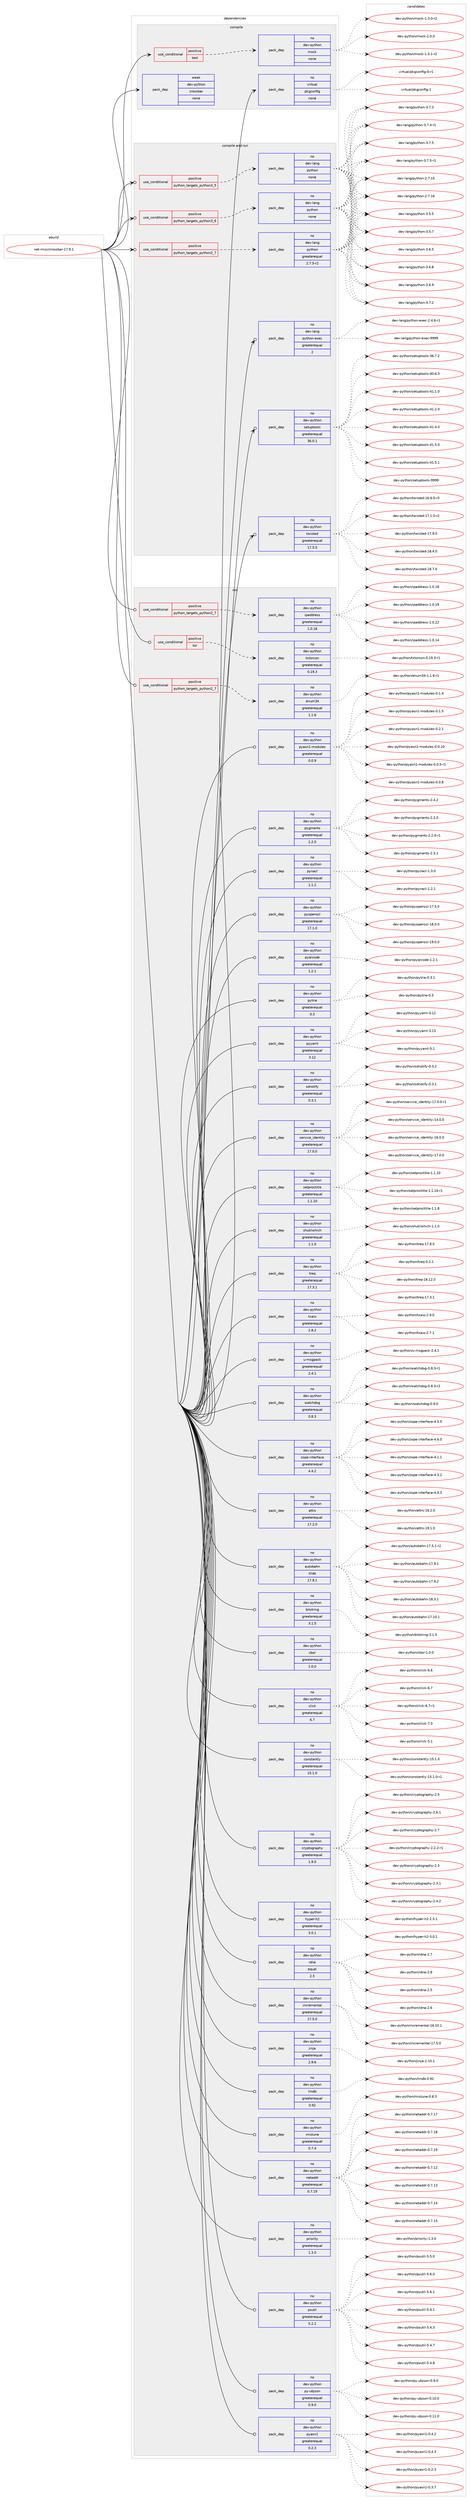 digraph prolog {

# *************
# Graph options
# *************

newrank=true;
concentrate=true;
compound=true;
graph [rankdir=LR,fontname=Helvetica,fontsize=10,ranksep=1.5];#, ranksep=2.5, nodesep=0.2];
edge  [arrowhead=vee];
node  [fontname=Helvetica,fontsize=10];

# **********
# The ebuild
# **********

subgraph cluster_leftcol {
color=gray;
rank=same;
label=<<i>ebuild</i>>;
id [label="net-misc/crossbar-17.9.1", color=red, width=4, href="../net-misc/crossbar-17.9.1.svg"];
}

# ****************
# The dependencies
# ****************

subgraph cluster_midcol {
color=gray;
label=<<i>dependencies</i>>;
subgraph cluster_compile {
fillcolor="#eeeeee";
style=filled;
label=<<i>compile</i>>;
subgraph cond202898 {
dependency832125 [label=<<TABLE BORDER="0" CELLBORDER="1" CELLSPACING="0" CELLPADDING="4"><TR><TD ROWSPAN="3" CELLPADDING="10">use_conditional</TD></TR><TR><TD>positive</TD></TR><TR><TD>test</TD></TR></TABLE>>, shape=none, color=red];
subgraph pack614621 {
dependency832126 [label=<<TABLE BORDER="0" CELLBORDER="1" CELLSPACING="0" CELLPADDING="4" WIDTH="220"><TR><TD ROWSPAN="6" CELLPADDING="30">pack_dep</TD></TR><TR><TD WIDTH="110">no</TD></TR><TR><TD>dev-python</TD></TR><TR><TD>mock</TD></TR><TR><TD>none</TD></TR><TR><TD></TD></TR></TABLE>>, shape=none, color=blue];
}
dependency832125:e -> dependency832126:w [weight=20,style="dashed",arrowhead="vee"];
}
id:e -> dependency832125:w [weight=20,style="solid",arrowhead="vee"];
subgraph pack614622 {
dependency832127 [label=<<TABLE BORDER="0" CELLBORDER="1" CELLSPACING="0" CELLPADDING="4" WIDTH="220"><TR><TD ROWSPAN="6" CELLPADDING="30">pack_dep</TD></TR><TR><TD WIDTH="110">no</TD></TR><TR><TD>virtual</TD></TR><TR><TD>pkgconfig</TD></TR><TR><TD>none</TD></TR><TR><TD></TD></TR></TABLE>>, shape=none, color=blue];
}
id:e -> dependency832127:w [weight=20,style="solid",arrowhead="vee"];
subgraph pack614623 {
dependency832128 [label=<<TABLE BORDER="0" CELLBORDER="1" CELLSPACING="0" CELLPADDING="4" WIDTH="220"><TR><TD ROWSPAN="6" CELLPADDING="30">pack_dep</TD></TR><TR><TD WIDTH="110">weak</TD></TR><TR><TD>dev-python</TD></TR><TR><TD>crossbar</TD></TR><TR><TD>none</TD></TR><TR><TD></TD></TR></TABLE>>, shape=none, color=blue];
}
id:e -> dependency832128:w [weight=20,style="solid",arrowhead="vee"];
}
subgraph cluster_compileandrun {
fillcolor="#eeeeee";
style=filled;
label=<<i>compile and run</i>>;
subgraph cond202899 {
dependency832129 [label=<<TABLE BORDER="0" CELLBORDER="1" CELLSPACING="0" CELLPADDING="4"><TR><TD ROWSPAN="3" CELLPADDING="10">use_conditional</TD></TR><TR><TD>positive</TD></TR><TR><TD>python_targets_python2_7</TD></TR></TABLE>>, shape=none, color=red];
subgraph pack614624 {
dependency832130 [label=<<TABLE BORDER="0" CELLBORDER="1" CELLSPACING="0" CELLPADDING="4" WIDTH="220"><TR><TD ROWSPAN="6" CELLPADDING="30">pack_dep</TD></TR><TR><TD WIDTH="110">no</TD></TR><TR><TD>dev-lang</TD></TR><TR><TD>python</TD></TR><TR><TD>greaterequal</TD></TR><TR><TD>2.7.5-r2</TD></TR></TABLE>>, shape=none, color=blue];
}
dependency832129:e -> dependency832130:w [weight=20,style="dashed",arrowhead="vee"];
}
id:e -> dependency832129:w [weight=20,style="solid",arrowhead="odotvee"];
subgraph cond202900 {
dependency832131 [label=<<TABLE BORDER="0" CELLBORDER="1" CELLSPACING="0" CELLPADDING="4"><TR><TD ROWSPAN="3" CELLPADDING="10">use_conditional</TD></TR><TR><TD>positive</TD></TR><TR><TD>python_targets_python3_5</TD></TR></TABLE>>, shape=none, color=red];
subgraph pack614625 {
dependency832132 [label=<<TABLE BORDER="0" CELLBORDER="1" CELLSPACING="0" CELLPADDING="4" WIDTH="220"><TR><TD ROWSPAN="6" CELLPADDING="30">pack_dep</TD></TR><TR><TD WIDTH="110">no</TD></TR><TR><TD>dev-lang</TD></TR><TR><TD>python</TD></TR><TR><TD>none</TD></TR><TR><TD></TD></TR></TABLE>>, shape=none, color=blue];
}
dependency832131:e -> dependency832132:w [weight=20,style="dashed",arrowhead="vee"];
}
id:e -> dependency832131:w [weight=20,style="solid",arrowhead="odotvee"];
subgraph cond202901 {
dependency832133 [label=<<TABLE BORDER="0" CELLBORDER="1" CELLSPACING="0" CELLPADDING="4"><TR><TD ROWSPAN="3" CELLPADDING="10">use_conditional</TD></TR><TR><TD>positive</TD></TR><TR><TD>python_targets_python3_6</TD></TR></TABLE>>, shape=none, color=red];
subgraph pack614626 {
dependency832134 [label=<<TABLE BORDER="0" CELLBORDER="1" CELLSPACING="0" CELLPADDING="4" WIDTH="220"><TR><TD ROWSPAN="6" CELLPADDING="30">pack_dep</TD></TR><TR><TD WIDTH="110">no</TD></TR><TR><TD>dev-lang</TD></TR><TR><TD>python</TD></TR><TR><TD>none</TD></TR><TR><TD></TD></TR></TABLE>>, shape=none, color=blue];
}
dependency832133:e -> dependency832134:w [weight=20,style="dashed",arrowhead="vee"];
}
id:e -> dependency832133:w [weight=20,style="solid",arrowhead="odotvee"];
subgraph pack614627 {
dependency832135 [label=<<TABLE BORDER="0" CELLBORDER="1" CELLSPACING="0" CELLPADDING="4" WIDTH="220"><TR><TD ROWSPAN="6" CELLPADDING="30">pack_dep</TD></TR><TR><TD WIDTH="110">no</TD></TR><TR><TD>dev-lang</TD></TR><TR><TD>python-exec</TD></TR><TR><TD>greaterequal</TD></TR><TR><TD>2</TD></TR></TABLE>>, shape=none, color=blue];
}
id:e -> dependency832135:w [weight=20,style="solid",arrowhead="odotvee"];
subgraph pack614628 {
dependency832136 [label=<<TABLE BORDER="0" CELLBORDER="1" CELLSPACING="0" CELLPADDING="4" WIDTH="220"><TR><TD ROWSPAN="6" CELLPADDING="30">pack_dep</TD></TR><TR><TD WIDTH="110">no</TD></TR><TR><TD>dev-python</TD></TR><TR><TD>setuptools</TD></TR><TR><TD>greaterequal</TD></TR><TR><TD>36.0.1</TD></TR></TABLE>>, shape=none, color=blue];
}
id:e -> dependency832136:w [weight=20,style="solid",arrowhead="odotvee"];
subgraph pack614629 {
dependency832137 [label=<<TABLE BORDER="0" CELLBORDER="1" CELLSPACING="0" CELLPADDING="4" WIDTH="220"><TR><TD ROWSPAN="6" CELLPADDING="30">pack_dep</TD></TR><TR><TD WIDTH="110">no</TD></TR><TR><TD>dev-python</TD></TR><TR><TD>twisted</TD></TR><TR><TD>greaterequal</TD></TR><TR><TD>17.5.0</TD></TR></TABLE>>, shape=none, color=blue];
}
id:e -> dependency832137:w [weight=20,style="solid",arrowhead="odotvee"];
}
subgraph cluster_run {
fillcolor="#eeeeee";
style=filled;
label=<<i>run</i>>;
subgraph cond202902 {
dependency832138 [label=<<TABLE BORDER="0" CELLBORDER="1" CELLSPACING="0" CELLPADDING="4"><TR><TD ROWSPAN="3" CELLPADDING="10">use_conditional</TD></TR><TR><TD>positive</TD></TR><TR><TD>python_targets_python2_7</TD></TR></TABLE>>, shape=none, color=red];
subgraph pack614630 {
dependency832139 [label=<<TABLE BORDER="0" CELLBORDER="1" CELLSPACING="0" CELLPADDING="4" WIDTH="220"><TR><TD ROWSPAN="6" CELLPADDING="30">pack_dep</TD></TR><TR><TD WIDTH="110">no</TD></TR><TR><TD>dev-python</TD></TR><TR><TD>enum34</TD></TR><TR><TD>greaterequal</TD></TR><TR><TD>1.1.6</TD></TR></TABLE>>, shape=none, color=blue];
}
dependency832138:e -> dependency832139:w [weight=20,style="dashed",arrowhead="vee"];
}
id:e -> dependency832138:w [weight=20,style="solid",arrowhead="odot"];
subgraph cond202903 {
dependency832140 [label=<<TABLE BORDER="0" CELLBORDER="1" CELLSPACING="0" CELLPADDING="4"><TR><TD ROWSPAN="3" CELLPADDING="10">use_conditional</TD></TR><TR><TD>positive</TD></TR><TR><TD>python_targets_python2_7</TD></TR></TABLE>>, shape=none, color=red];
subgraph pack614631 {
dependency832141 [label=<<TABLE BORDER="0" CELLBORDER="1" CELLSPACING="0" CELLPADDING="4" WIDTH="220"><TR><TD ROWSPAN="6" CELLPADDING="30">pack_dep</TD></TR><TR><TD WIDTH="110">no</TD></TR><TR><TD>dev-python</TD></TR><TR><TD>ipaddress</TD></TR><TR><TD>greaterequal</TD></TR><TR><TD>1.0.18</TD></TR></TABLE>>, shape=none, color=blue];
}
dependency832140:e -> dependency832141:w [weight=20,style="dashed",arrowhead="vee"];
}
id:e -> dependency832140:w [weight=20,style="solid",arrowhead="odot"];
subgraph cond202904 {
dependency832142 [label=<<TABLE BORDER="0" CELLBORDER="1" CELLSPACING="0" CELLPADDING="4"><TR><TD ROWSPAN="3" CELLPADDING="10">use_conditional</TD></TR><TR><TD>positive</TD></TR><TR><TD>tor</TD></TR></TABLE>>, shape=none, color=red];
subgraph pack614632 {
dependency832143 [label=<<TABLE BORDER="0" CELLBORDER="1" CELLSPACING="0" CELLPADDING="4" WIDTH="220"><TR><TD ROWSPAN="6" CELLPADDING="30">pack_dep</TD></TR><TR><TD WIDTH="110">no</TD></TR><TR><TD>dev-python</TD></TR><TR><TD>txtorcon</TD></TR><TR><TD>greaterequal</TD></TR><TR><TD>0.19.3</TD></TR></TABLE>>, shape=none, color=blue];
}
dependency832142:e -> dependency832143:w [weight=20,style="dashed",arrowhead="vee"];
}
id:e -> dependency832142:w [weight=20,style="solid",arrowhead="odot"];
subgraph pack614633 {
dependency832144 [label=<<TABLE BORDER="0" CELLBORDER="1" CELLSPACING="0" CELLPADDING="4" WIDTH="220"><TR><TD ROWSPAN="6" CELLPADDING="30">pack_dep</TD></TR><TR><TD WIDTH="110">no</TD></TR><TR><TD>dev-python</TD></TR><TR><TD>attrs</TD></TR><TR><TD>greaterequal</TD></TR><TR><TD>17.2.0</TD></TR></TABLE>>, shape=none, color=blue];
}
id:e -> dependency832144:w [weight=20,style="solid",arrowhead="odot"];
subgraph pack614634 {
dependency832145 [label=<<TABLE BORDER="0" CELLBORDER="1" CELLSPACING="0" CELLPADDING="4" WIDTH="220"><TR><TD ROWSPAN="6" CELLPADDING="30">pack_dep</TD></TR><TR><TD WIDTH="110">no</TD></TR><TR><TD>dev-python</TD></TR><TR><TD>autobahn</TD></TR><TR><TD>tilde</TD></TR><TR><TD>17.9.1</TD></TR></TABLE>>, shape=none, color=blue];
}
id:e -> dependency832145:w [weight=20,style="solid",arrowhead="odot"];
subgraph pack614635 {
dependency832146 [label=<<TABLE BORDER="0" CELLBORDER="1" CELLSPACING="0" CELLPADDING="4" WIDTH="220"><TR><TD ROWSPAN="6" CELLPADDING="30">pack_dep</TD></TR><TR><TD WIDTH="110">no</TD></TR><TR><TD>dev-python</TD></TR><TR><TD>bitstring</TD></TR><TR><TD>greaterequal</TD></TR><TR><TD>3.1.5</TD></TR></TABLE>>, shape=none, color=blue];
}
id:e -> dependency832146:w [weight=20,style="solid",arrowhead="odot"];
subgraph pack614636 {
dependency832147 [label=<<TABLE BORDER="0" CELLBORDER="1" CELLSPACING="0" CELLPADDING="4" WIDTH="220"><TR><TD ROWSPAN="6" CELLPADDING="30">pack_dep</TD></TR><TR><TD WIDTH="110">no</TD></TR><TR><TD>dev-python</TD></TR><TR><TD>cbor</TD></TR><TR><TD>greaterequal</TD></TR><TR><TD>1.0.0</TD></TR></TABLE>>, shape=none, color=blue];
}
id:e -> dependency832147:w [weight=20,style="solid",arrowhead="odot"];
subgraph pack614637 {
dependency832148 [label=<<TABLE BORDER="0" CELLBORDER="1" CELLSPACING="0" CELLPADDING="4" WIDTH="220"><TR><TD ROWSPAN="6" CELLPADDING="30">pack_dep</TD></TR><TR><TD WIDTH="110">no</TD></TR><TR><TD>dev-python</TD></TR><TR><TD>click</TD></TR><TR><TD>greaterequal</TD></TR><TR><TD>6.7</TD></TR></TABLE>>, shape=none, color=blue];
}
id:e -> dependency832148:w [weight=20,style="solid",arrowhead="odot"];
subgraph pack614638 {
dependency832149 [label=<<TABLE BORDER="0" CELLBORDER="1" CELLSPACING="0" CELLPADDING="4" WIDTH="220"><TR><TD ROWSPAN="6" CELLPADDING="30">pack_dep</TD></TR><TR><TD WIDTH="110">no</TD></TR><TR><TD>dev-python</TD></TR><TR><TD>constantly</TD></TR><TR><TD>greaterequal</TD></TR><TR><TD>15.1.0</TD></TR></TABLE>>, shape=none, color=blue];
}
id:e -> dependency832149:w [weight=20,style="solid",arrowhead="odot"];
subgraph pack614639 {
dependency832150 [label=<<TABLE BORDER="0" CELLBORDER="1" CELLSPACING="0" CELLPADDING="4" WIDTH="220"><TR><TD ROWSPAN="6" CELLPADDING="30">pack_dep</TD></TR><TR><TD WIDTH="110">no</TD></TR><TR><TD>dev-python</TD></TR><TR><TD>cryptography</TD></TR><TR><TD>greaterequal</TD></TR><TR><TD>1.9.0</TD></TR></TABLE>>, shape=none, color=blue];
}
id:e -> dependency832150:w [weight=20,style="solid",arrowhead="odot"];
subgraph pack614640 {
dependency832151 [label=<<TABLE BORDER="0" CELLBORDER="1" CELLSPACING="0" CELLPADDING="4" WIDTH="220"><TR><TD ROWSPAN="6" CELLPADDING="30">pack_dep</TD></TR><TR><TD WIDTH="110">no</TD></TR><TR><TD>dev-python</TD></TR><TR><TD>hyper-h2</TD></TR><TR><TD>greaterequal</TD></TR><TR><TD>3.0.1</TD></TR></TABLE>>, shape=none, color=blue];
}
id:e -> dependency832151:w [weight=20,style="solid",arrowhead="odot"];
subgraph pack614641 {
dependency832152 [label=<<TABLE BORDER="0" CELLBORDER="1" CELLSPACING="0" CELLPADDING="4" WIDTH="220"><TR><TD ROWSPAN="6" CELLPADDING="30">pack_dep</TD></TR><TR><TD WIDTH="110">no</TD></TR><TR><TD>dev-python</TD></TR><TR><TD>idna</TD></TR><TR><TD>equal</TD></TR><TR><TD>2.5</TD></TR></TABLE>>, shape=none, color=blue];
}
id:e -> dependency832152:w [weight=20,style="solid",arrowhead="odot"];
subgraph pack614642 {
dependency832153 [label=<<TABLE BORDER="0" CELLBORDER="1" CELLSPACING="0" CELLPADDING="4" WIDTH="220"><TR><TD ROWSPAN="6" CELLPADDING="30">pack_dep</TD></TR><TR><TD WIDTH="110">no</TD></TR><TR><TD>dev-python</TD></TR><TR><TD>incremental</TD></TR><TR><TD>greaterequal</TD></TR><TR><TD>17.5.0</TD></TR></TABLE>>, shape=none, color=blue];
}
id:e -> dependency832153:w [weight=20,style="solid",arrowhead="odot"];
subgraph pack614643 {
dependency832154 [label=<<TABLE BORDER="0" CELLBORDER="1" CELLSPACING="0" CELLPADDING="4" WIDTH="220"><TR><TD ROWSPAN="6" CELLPADDING="30">pack_dep</TD></TR><TR><TD WIDTH="110">no</TD></TR><TR><TD>dev-python</TD></TR><TR><TD>jinja</TD></TR><TR><TD>greaterequal</TD></TR><TR><TD>2.9.6</TD></TR></TABLE>>, shape=none, color=blue];
}
id:e -> dependency832154:w [weight=20,style="solid",arrowhead="odot"];
subgraph pack614644 {
dependency832155 [label=<<TABLE BORDER="0" CELLBORDER="1" CELLSPACING="0" CELLPADDING="4" WIDTH="220"><TR><TD ROWSPAN="6" CELLPADDING="30">pack_dep</TD></TR><TR><TD WIDTH="110">no</TD></TR><TR><TD>dev-python</TD></TR><TR><TD>lmdb</TD></TR><TR><TD>greaterequal</TD></TR><TR><TD>0.92</TD></TR></TABLE>>, shape=none, color=blue];
}
id:e -> dependency832155:w [weight=20,style="solid",arrowhead="odot"];
subgraph pack614645 {
dependency832156 [label=<<TABLE BORDER="0" CELLBORDER="1" CELLSPACING="0" CELLPADDING="4" WIDTH="220"><TR><TD ROWSPAN="6" CELLPADDING="30">pack_dep</TD></TR><TR><TD WIDTH="110">no</TD></TR><TR><TD>dev-python</TD></TR><TR><TD>mistune</TD></TR><TR><TD>greaterequal</TD></TR><TR><TD>0.7.4</TD></TR></TABLE>>, shape=none, color=blue];
}
id:e -> dependency832156:w [weight=20,style="solid",arrowhead="odot"];
subgraph pack614646 {
dependency832157 [label=<<TABLE BORDER="0" CELLBORDER="1" CELLSPACING="0" CELLPADDING="4" WIDTH="220"><TR><TD ROWSPAN="6" CELLPADDING="30">pack_dep</TD></TR><TR><TD WIDTH="110">no</TD></TR><TR><TD>dev-python</TD></TR><TR><TD>netaddr</TD></TR><TR><TD>greaterequal</TD></TR><TR><TD>0.7.19</TD></TR></TABLE>>, shape=none, color=blue];
}
id:e -> dependency832157:w [weight=20,style="solid",arrowhead="odot"];
subgraph pack614647 {
dependency832158 [label=<<TABLE BORDER="0" CELLBORDER="1" CELLSPACING="0" CELLPADDING="4" WIDTH="220"><TR><TD ROWSPAN="6" CELLPADDING="30">pack_dep</TD></TR><TR><TD WIDTH="110">no</TD></TR><TR><TD>dev-python</TD></TR><TR><TD>priority</TD></TR><TR><TD>greaterequal</TD></TR><TR><TD>1.3.0</TD></TR></TABLE>>, shape=none, color=blue];
}
id:e -> dependency832158:w [weight=20,style="solid",arrowhead="odot"];
subgraph pack614648 {
dependency832159 [label=<<TABLE BORDER="0" CELLBORDER="1" CELLSPACING="0" CELLPADDING="4" WIDTH="220"><TR><TD ROWSPAN="6" CELLPADDING="30">pack_dep</TD></TR><TR><TD WIDTH="110">no</TD></TR><TR><TD>dev-python</TD></TR><TR><TD>psutil</TD></TR><TR><TD>greaterequal</TD></TR><TR><TD>5.2.2</TD></TR></TABLE>>, shape=none, color=blue];
}
id:e -> dependency832159:w [weight=20,style="solid",arrowhead="odot"];
subgraph pack614649 {
dependency832160 [label=<<TABLE BORDER="0" CELLBORDER="1" CELLSPACING="0" CELLPADDING="4" WIDTH="220"><TR><TD ROWSPAN="6" CELLPADDING="30">pack_dep</TD></TR><TR><TD WIDTH="110">no</TD></TR><TR><TD>dev-python</TD></TR><TR><TD>py-ubjson</TD></TR><TR><TD>greaterequal</TD></TR><TR><TD>0.9.0</TD></TR></TABLE>>, shape=none, color=blue];
}
id:e -> dependency832160:w [weight=20,style="solid",arrowhead="odot"];
subgraph pack614650 {
dependency832161 [label=<<TABLE BORDER="0" CELLBORDER="1" CELLSPACING="0" CELLPADDING="4" WIDTH="220"><TR><TD ROWSPAN="6" CELLPADDING="30">pack_dep</TD></TR><TR><TD WIDTH="110">no</TD></TR><TR><TD>dev-python</TD></TR><TR><TD>pyasn1</TD></TR><TR><TD>greaterequal</TD></TR><TR><TD>0.2.3</TD></TR></TABLE>>, shape=none, color=blue];
}
id:e -> dependency832161:w [weight=20,style="solid",arrowhead="odot"];
subgraph pack614651 {
dependency832162 [label=<<TABLE BORDER="0" CELLBORDER="1" CELLSPACING="0" CELLPADDING="4" WIDTH="220"><TR><TD ROWSPAN="6" CELLPADDING="30">pack_dep</TD></TR><TR><TD WIDTH="110">no</TD></TR><TR><TD>dev-python</TD></TR><TR><TD>pyasn1-modules</TD></TR><TR><TD>greaterequal</TD></TR><TR><TD>0.0.9</TD></TR></TABLE>>, shape=none, color=blue];
}
id:e -> dependency832162:w [weight=20,style="solid",arrowhead="odot"];
subgraph pack614652 {
dependency832163 [label=<<TABLE BORDER="0" CELLBORDER="1" CELLSPACING="0" CELLPADDING="4" WIDTH="220"><TR><TD ROWSPAN="6" CELLPADDING="30">pack_dep</TD></TR><TR><TD WIDTH="110">no</TD></TR><TR><TD>dev-python</TD></TR><TR><TD>pygments</TD></TR><TR><TD>greaterequal</TD></TR><TR><TD>2.2.0</TD></TR></TABLE>>, shape=none, color=blue];
}
id:e -> dependency832163:w [weight=20,style="solid",arrowhead="odot"];
subgraph pack614653 {
dependency832164 [label=<<TABLE BORDER="0" CELLBORDER="1" CELLSPACING="0" CELLPADDING="4" WIDTH="220"><TR><TD ROWSPAN="6" CELLPADDING="30">pack_dep</TD></TR><TR><TD WIDTH="110">no</TD></TR><TR><TD>dev-python</TD></TR><TR><TD>pynacl</TD></TR><TR><TD>greaterequal</TD></TR><TR><TD>1.1.2</TD></TR></TABLE>>, shape=none, color=blue];
}
id:e -> dependency832164:w [weight=20,style="solid",arrowhead="odot"];
subgraph pack614654 {
dependency832165 [label=<<TABLE BORDER="0" CELLBORDER="1" CELLSPACING="0" CELLPADDING="4" WIDTH="220"><TR><TD ROWSPAN="6" CELLPADDING="30">pack_dep</TD></TR><TR><TD WIDTH="110">no</TD></TR><TR><TD>dev-python</TD></TR><TR><TD>pyopenssl</TD></TR><TR><TD>greaterequal</TD></TR><TR><TD>17.1.0</TD></TR></TABLE>>, shape=none, color=blue];
}
id:e -> dependency832165:w [weight=20,style="solid",arrowhead="odot"];
subgraph pack614655 {
dependency832166 [label=<<TABLE BORDER="0" CELLBORDER="1" CELLSPACING="0" CELLPADDING="4" WIDTH="220"><TR><TD ROWSPAN="6" CELLPADDING="30">pack_dep</TD></TR><TR><TD WIDTH="110">no</TD></TR><TR><TD>dev-python</TD></TR><TR><TD>pyqrcode</TD></TR><TR><TD>greaterequal</TD></TR><TR><TD>1.2.1</TD></TR></TABLE>>, shape=none, color=blue];
}
id:e -> dependency832166:w [weight=20,style="solid",arrowhead="odot"];
subgraph pack614656 {
dependency832167 [label=<<TABLE BORDER="0" CELLBORDER="1" CELLSPACING="0" CELLPADDING="4" WIDTH="220"><TR><TD ROWSPAN="6" CELLPADDING="30">pack_dep</TD></TR><TR><TD WIDTH="110">no</TD></TR><TR><TD>dev-python</TD></TR><TR><TD>pytrie</TD></TR><TR><TD>greaterequal</TD></TR><TR><TD>0.3</TD></TR></TABLE>>, shape=none, color=blue];
}
id:e -> dependency832167:w [weight=20,style="solid",arrowhead="odot"];
subgraph pack614657 {
dependency832168 [label=<<TABLE BORDER="0" CELLBORDER="1" CELLSPACING="0" CELLPADDING="4" WIDTH="220"><TR><TD ROWSPAN="6" CELLPADDING="30">pack_dep</TD></TR><TR><TD WIDTH="110">no</TD></TR><TR><TD>dev-python</TD></TR><TR><TD>pyyaml</TD></TR><TR><TD>greaterequal</TD></TR><TR><TD>3.12</TD></TR></TABLE>>, shape=none, color=blue];
}
id:e -> dependency832168:w [weight=20,style="solid",arrowhead="odot"];
subgraph pack614658 {
dependency832169 [label=<<TABLE BORDER="0" CELLBORDER="1" CELLSPACING="0" CELLPADDING="4" WIDTH="220"><TR><TD ROWSPAN="6" CELLPADDING="30">pack_dep</TD></TR><TR><TD WIDTH="110">no</TD></TR><TR><TD>dev-python</TD></TR><TR><TD>sdnotify</TD></TR><TR><TD>greaterequal</TD></TR><TR><TD>0.3.1</TD></TR></TABLE>>, shape=none, color=blue];
}
id:e -> dependency832169:w [weight=20,style="solid",arrowhead="odot"];
subgraph pack614659 {
dependency832170 [label=<<TABLE BORDER="0" CELLBORDER="1" CELLSPACING="0" CELLPADDING="4" WIDTH="220"><TR><TD ROWSPAN="6" CELLPADDING="30">pack_dep</TD></TR><TR><TD WIDTH="110">no</TD></TR><TR><TD>dev-python</TD></TR><TR><TD>service_identity</TD></TR><TR><TD>greaterequal</TD></TR><TR><TD>17.0.0</TD></TR></TABLE>>, shape=none, color=blue];
}
id:e -> dependency832170:w [weight=20,style="solid",arrowhead="odot"];
subgraph pack614660 {
dependency832171 [label=<<TABLE BORDER="0" CELLBORDER="1" CELLSPACING="0" CELLPADDING="4" WIDTH="220"><TR><TD ROWSPAN="6" CELLPADDING="30">pack_dep</TD></TR><TR><TD WIDTH="110">no</TD></TR><TR><TD>dev-python</TD></TR><TR><TD>setproctitle</TD></TR><TR><TD>greaterequal</TD></TR><TR><TD>1.1.10</TD></TR></TABLE>>, shape=none, color=blue];
}
id:e -> dependency832171:w [weight=20,style="solid",arrowhead="odot"];
subgraph pack614661 {
dependency832172 [label=<<TABLE BORDER="0" CELLBORDER="1" CELLSPACING="0" CELLPADDING="4" WIDTH="220"><TR><TD ROWSPAN="6" CELLPADDING="30">pack_dep</TD></TR><TR><TD WIDTH="110">no</TD></TR><TR><TD>dev-python</TD></TR><TR><TD>shutilwhich</TD></TR><TR><TD>greaterequal</TD></TR><TR><TD>1.1.0</TD></TR></TABLE>>, shape=none, color=blue];
}
id:e -> dependency832172:w [weight=20,style="solid",arrowhead="odot"];
subgraph pack614662 {
dependency832173 [label=<<TABLE BORDER="0" CELLBORDER="1" CELLSPACING="0" CELLPADDING="4" WIDTH="220"><TR><TD ROWSPAN="6" CELLPADDING="30">pack_dep</TD></TR><TR><TD WIDTH="110">no</TD></TR><TR><TD>dev-python</TD></TR><TR><TD>treq</TD></TR><TR><TD>greaterequal</TD></TR><TR><TD>17.3.1</TD></TR></TABLE>>, shape=none, color=blue];
}
id:e -> dependency832173:w [weight=20,style="solid",arrowhead="odot"];
subgraph pack614663 {
dependency832174 [label=<<TABLE BORDER="0" CELLBORDER="1" CELLSPACING="0" CELLPADDING="4" WIDTH="220"><TR><TD ROWSPAN="6" CELLPADDING="30">pack_dep</TD></TR><TR><TD WIDTH="110">no</TD></TR><TR><TD>dev-python</TD></TR><TR><TD>txaio</TD></TR><TR><TD>greaterequal</TD></TR><TR><TD>2.8.2</TD></TR></TABLE>>, shape=none, color=blue];
}
id:e -> dependency832174:w [weight=20,style="solid",arrowhead="odot"];
subgraph pack614664 {
dependency832175 [label=<<TABLE BORDER="0" CELLBORDER="1" CELLSPACING="0" CELLPADDING="4" WIDTH="220"><TR><TD ROWSPAN="6" CELLPADDING="30">pack_dep</TD></TR><TR><TD WIDTH="110">no</TD></TR><TR><TD>dev-python</TD></TR><TR><TD>u-msgpack</TD></TR><TR><TD>greaterequal</TD></TR><TR><TD>2.4.1</TD></TR></TABLE>>, shape=none, color=blue];
}
id:e -> dependency832175:w [weight=20,style="solid",arrowhead="odot"];
subgraph pack614665 {
dependency832176 [label=<<TABLE BORDER="0" CELLBORDER="1" CELLSPACING="0" CELLPADDING="4" WIDTH="220"><TR><TD ROWSPAN="6" CELLPADDING="30">pack_dep</TD></TR><TR><TD WIDTH="110">no</TD></TR><TR><TD>dev-python</TD></TR><TR><TD>watchdog</TD></TR><TR><TD>greaterequal</TD></TR><TR><TD>0.8.3</TD></TR></TABLE>>, shape=none, color=blue];
}
id:e -> dependency832176:w [weight=20,style="solid",arrowhead="odot"];
subgraph pack614666 {
dependency832177 [label=<<TABLE BORDER="0" CELLBORDER="1" CELLSPACING="0" CELLPADDING="4" WIDTH="220"><TR><TD ROWSPAN="6" CELLPADDING="30">pack_dep</TD></TR><TR><TD WIDTH="110">no</TD></TR><TR><TD>dev-python</TD></TR><TR><TD>zope-interface</TD></TR><TR><TD>greaterequal</TD></TR><TR><TD>4.4.2</TD></TR></TABLE>>, shape=none, color=blue];
}
id:e -> dependency832177:w [weight=20,style="solid",arrowhead="odot"];
}
}

# **************
# The candidates
# **************

subgraph cluster_choices {
rank=same;
color=gray;
label=<<i>candidates</i>>;

subgraph choice614621 {
color=black;
nodesep=1;
choice1001011184511212111610411111047109111991074549464846494511450 [label="dev-python/mock-1.0.1-r2", color=red, width=4,href="../dev-python/mock-1.0.1-r2.svg"];
choice1001011184511212111610411111047109111991074549465146484511450 [label="dev-python/mock-1.3.0-r2", color=red, width=4,href="../dev-python/mock-1.3.0-r2.svg"];
choice100101118451121211161041111104710911199107455046484648 [label="dev-python/mock-2.0.0", color=red, width=4,href="../dev-python/mock-2.0.0.svg"];
dependency832126:e -> choice1001011184511212111610411111047109111991074549464846494511450:w [style=dotted,weight="100"];
dependency832126:e -> choice1001011184511212111610411111047109111991074549465146484511450:w [style=dotted,weight="100"];
dependency832126:e -> choice100101118451121211161041111104710911199107455046484648:w [style=dotted,weight="100"];
}
subgraph choice614622 {
color=black;
nodesep=1;
choice11810511411611797108471121071039911111010210510345484511449 [label="virtual/pkgconfig-0-r1", color=red, width=4,href="../virtual/pkgconfig-0-r1.svg"];
choice1181051141161179710847112107103991111101021051034549 [label="virtual/pkgconfig-1", color=red, width=4,href="../virtual/pkgconfig-1.svg"];
dependency832127:e -> choice11810511411611797108471121071039911111010210510345484511449:w [style=dotted,weight="100"];
dependency832127:e -> choice1181051141161179710847112107103991111101021051034549:w [style=dotted,weight="100"];
}
subgraph choice614623 {
color=black;
nodesep=1;
}
subgraph choice614624 {
color=black;
nodesep=1;
choice10010111845108971101034711212111610411111045504655464953 [label="dev-lang/python-2.7.15", color=red, width=4,href="../dev-lang/python-2.7.15.svg"];
choice10010111845108971101034711212111610411111045504655464954 [label="dev-lang/python-2.7.16", color=red, width=4,href="../dev-lang/python-2.7.16.svg"];
choice100101118451089711010347112121116104111110455146534653 [label="dev-lang/python-3.5.5", color=red, width=4,href="../dev-lang/python-3.5.5.svg"];
choice100101118451089711010347112121116104111110455146534655 [label="dev-lang/python-3.5.7", color=red, width=4,href="../dev-lang/python-3.5.7.svg"];
choice100101118451089711010347112121116104111110455146544653 [label="dev-lang/python-3.6.5", color=red, width=4,href="../dev-lang/python-3.6.5.svg"];
choice100101118451089711010347112121116104111110455146544656 [label="dev-lang/python-3.6.8", color=red, width=4,href="../dev-lang/python-3.6.8.svg"];
choice100101118451089711010347112121116104111110455146544657 [label="dev-lang/python-3.6.9", color=red, width=4,href="../dev-lang/python-3.6.9.svg"];
choice100101118451089711010347112121116104111110455146554650 [label="dev-lang/python-3.7.2", color=red, width=4,href="../dev-lang/python-3.7.2.svg"];
choice100101118451089711010347112121116104111110455146554651 [label="dev-lang/python-3.7.3", color=red, width=4,href="../dev-lang/python-3.7.3.svg"];
choice1001011184510897110103471121211161041111104551465546524511449 [label="dev-lang/python-3.7.4-r1", color=red, width=4,href="../dev-lang/python-3.7.4-r1.svg"];
choice100101118451089711010347112121116104111110455146554653 [label="dev-lang/python-3.7.5", color=red, width=4,href="../dev-lang/python-3.7.5.svg"];
choice1001011184510897110103471121211161041111104551465546534511449 [label="dev-lang/python-3.7.5-r1", color=red, width=4,href="../dev-lang/python-3.7.5-r1.svg"];
dependency832130:e -> choice10010111845108971101034711212111610411111045504655464953:w [style=dotted,weight="100"];
dependency832130:e -> choice10010111845108971101034711212111610411111045504655464954:w [style=dotted,weight="100"];
dependency832130:e -> choice100101118451089711010347112121116104111110455146534653:w [style=dotted,weight="100"];
dependency832130:e -> choice100101118451089711010347112121116104111110455146534655:w [style=dotted,weight="100"];
dependency832130:e -> choice100101118451089711010347112121116104111110455146544653:w [style=dotted,weight="100"];
dependency832130:e -> choice100101118451089711010347112121116104111110455146544656:w [style=dotted,weight="100"];
dependency832130:e -> choice100101118451089711010347112121116104111110455146544657:w [style=dotted,weight="100"];
dependency832130:e -> choice100101118451089711010347112121116104111110455146554650:w [style=dotted,weight="100"];
dependency832130:e -> choice100101118451089711010347112121116104111110455146554651:w [style=dotted,weight="100"];
dependency832130:e -> choice1001011184510897110103471121211161041111104551465546524511449:w [style=dotted,weight="100"];
dependency832130:e -> choice100101118451089711010347112121116104111110455146554653:w [style=dotted,weight="100"];
dependency832130:e -> choice1001011184510897110103471121211161041111104551465546534511449:w [style=dotted,weight="100"];
}
subgraph choice614625 {
color=black;
nodesep=1;
choice10010111845108971101034711212111610411111045504655464953 [label="dev-lang/python-2.7.15", color=red, width=4,href="../dev-lang/python-2.7.15.svg"];
choice10010111845108971101034711212111610411111045504655464954 [label="dev-lang/python-2.7.16", color=red, width=4,href="../dev-lang/python-2.7.16.svg"];
choice100101118451089711010347112121116104111110455146534653 [label="dev-lang/python-3.5.5", color=red, width=4,href="../dev-lang/python-3.5.5.svg"];
choice100101118451089711010347112121116104111110455146534655 [label="dev-lang/python-3.5.7", color=red, width=4,href="../dev-lang/python-3.5.7.svg"];
choice100101118451089711010347112121116104111110455146544653 [label="dev-lang/python-3.6.5", color=red, width=4,href="../dev-lang/python-3.6.5.svg"];
choice100101118451089711010347112121116104111110455146544656 [label="dev-lang/python-3.6.8", color=red, width=4,href="../dev-lang/python-3.6.8.svg"];
choice100101118451089711010347112121116104111110455146544657 [label="dev-lang/python-3.6.9", color=red, width=4,href="../dev-lang/python-3.6.9.svg"];
choice100101118451089711010347112121116104111110455146554650 [label="dev-lang/python-3.7.2", color=red, width=4,href="../dev-lang/python-3.7.2.svg"];
choice100101118451089711010347112121116104111110455146554651 [label="dev-lang/python-3.7.3", color=red, width=4,href="../dev-lang/python-3.7.3.svg"];
choice1001011184510897110103471121211161041111104551465546524511449 [label="dev-lang/python-3.7.4-r1", color=red, width=4,href="../dev-lang/python-3.7.4-r1.svg"];
choice100101118451089711010347112121116104111110455146554653 [label="dev-lang/python-3.7.5", color=red, width=4,href="../dev-lang/python-3.7.5.svg"];
choice1001011184510897110103471121211161041111104551465546534511449 [label="dev-lang/python-3.7.5-r1", color=red, width=4,href="../dev-lang/python-3.7.5-r1.svg"];
dependency832132:e -> choice10010111845108971101034711212111610411111045504655464953:w [style=dotted,weight="100"];
dependency832132:e -> choice10010111845108971101034711212111610411111045504655464954:w [style=dotted,weight="100"];
dependency832132:e -> choice100101118451089711010347112121116104111110455146534653:w [style=dotted,weight="100"];
dependency832132:e -> choice100101118451089711010347112121116104111110455146534655:w [style=dotted,weight="100"];
dependency832132:e -> choice100101118451089711010347112121116104111110455146544653:w [style=dotted,weight="100"];
dependency832132:e -> choice100101118451089711010347112121116104111110455146544656:w [style=dotted,weight="100"];
dependency832132:e -> choice100101118451089711010347112121116104111110455146544657:w [style=dotted,weight="100"];
dependency832132:e -> choice100101118451089711010347112121116104111110455146554650:w [style=dotted,weight="100"];
dependency832132:e -> choice100101118451089711010347112121116104111110455146554651:w [style=dotted,weight="100"];
dependency832132:e -> choice1001011184510897110103471121211161041111104551465546524511449:w [style=dotted,weight="100"];
dependency832132:e -> choice100101118451089711010347112121116104111110455146554653:w [style=dotted,weight="100"];
dependency832132:e -> choice1001011184510897110103471121211161041111104551465546534511449:w [style=dotted,weight="100"];
}
subgraph choice614626 {
color=black;
nodesep=1;
choice10010111845108971101034711212111610411111045504655464953 [label="dev-lang/python-2.7.15", color=red, width=4,href="../dev-lang/python-2.7.15.svg"];
choice10010111845108971101034711212111610411111045504655464954 [label="dev-lang/python-2.7.16", color=red, width=4,href="../dev-lang/python-2.7.16.svg"];
choice100101118451089711010347112121116104111110455146534653 [label="dev-lang/python-3.5.5", color=red, width=4,href="../dev-lang/python-3.5.5.svg"];
choice100101118451089711010347112121116104111110455146534655 [label="dev-lang/python-3.5.7", color=red, width=4,href="../dev-lang/python-3.5.7.svg"];
choice100101118451089711010347112121116104111110455146544653 [label="dev-lang/python-3.6.5", color=red, width=4,href="../dev-lang/python-3.6.5.svg"];
choice100101118451089711010347112121116104111110455146544656 [label="dev-lang/python-3.6.8", color=red, width=4,href="../dev-lang/python-3.6.8.svg"];
choice100101118451089711010347112121116104111110455146544657 [label="dev-lang/python-3.6.9", color=red, width=4,href="../dev-lang/python-3.6.9.svg"];
choice100101118451089711010347112121116104111110455146554650 [label="dev-lang/python-3.7.2", color=red, width=4,href="../dev-lang/python-3.7.2.svg"];
choice100101118451089711010347112121116104111110455146554651 [label="dev-lang/python-3.7.3", color=red, width=4,href="../dev-lang/python-3.7.3.svg"];
choice1001011184510897110103471121211161041111104551465546524511449 [label="dev-lang/python-3.7.4-r1", color=red, width=4,href="../dev-lang/python-3.7.4-r1.svg"];
choice100101118451089711010347112121116104111110455146554653 [label="dev-lang/python-3.7.5", color=red, width=4,href="../dev-lang/python-3.7.5.svg"];
choice1001011184510897110103471121211161041111104551465546534511449 [label="dev-lang/python-3.7.5-r1", color=red, width=4,href="../dev-lang/python-3.7.5-r1.svg"];
dependency832134:e -> choice10010111845108971101034711212111610411111045504655464953:w [style=dotted,weight="100"];
dependency832134:e -> choice10010111845108971101034711212111610411111045504655464954:w [style=dotted,weight="100"];
dependency832134:e -> choice100101118451089711010347112121116104111110455146534653:w [style=dotted,weight="100"];
dependency832134:e -> choice100101118451089711010347112121116104111110455146534655:w [style=dotted,weight="100"];
dependency832134:e -> choice100101118451089711010347112121116104111110455146544653:w [style=dotted,weight="100"];
dependency832134:e -> choice100101118451089711010347112121116104111110455146544656:w [style=dotted,weight="100"];
dependency832134:e -> choice100101118451089711010347112121116104111110455146544657:w [style=dotted,weight="100"];
dependency832134:e -> choice100101118451089711010347112121116104111110455146554650:w [style=dotted,weight="100"];
dependency832134:e -> choice100101118451089711010347112121116104111110455146554651:w [style=dotted,weight="100"];
dependency832134:e -> choice1001011184510897110103471121211161041111104551465546524511449:w [style=dotted,weight="100"];
dependency832134:e -> choice100101118451089711010347112121116104111110455146554653:w [style=dotted,weight="100"];
dependency832134:e -> choice1001011184510897110103471121211161041111104551465546534511449:w [style=dotted,weight="100"];
}
subgraph choice614627 {
color=black;
nodesep=1;
choice10010111845108971101034711212111610411111045101120101994550465246544511449 [label="dev-lang/python-exec-2.4.6-r1", color=red, width=4,href="../dev-lang/python-exec-2.4.6-r1.svg"];
choice10010111845108971101034711212111610411111045101120101994557575757 [label="dev-lang/python-exec-9999", color=red, width=4,href="../dev-lang/python-exec-9999.svg"];
dependency832135:e -> choice10010111845108971101034711212111610411111045101120101994550465246544511449:w [style=dotted,weight="100"];
dependency832135:e -> choice10010111845108971101034711212111610411111045101120101994557575757:w [style=dotted,weight="100"];
}
subgraph choice614628 {
color=black;
nodesep=1;
choice100101118451121211161041111104711510111611711211611111110811545515446554650 [label="dev-python/setuptools-36.7.2", color=red, width=4,href="../dev-python/setuptools-36.7.2.svg"];
choice100101118451121211161041111104711510111611711211611111110811545524846544651 [label="dev-python/setuptools-40.6.3", color=red, width=4,href="../dev-python/setuptools-40.6.3.svg"];
choice100101118451121211161041111104711510111611711211611111110811545524946494648 [label="dev-python/setuptools-41.1.0", color=red, width=4,href="../dev-python/setuptools-41.1.0.svg"];
choice100101118451121211161041111104711510111611711211611111110811545524946504648 [label="dev-python/setuptools-41.2.0", color=red, width=4,href="../dev-python/setuptools-41.2.0.svg"];
choice100101118451121211161041111104711510111611711211611111110811545524946524648 [label="dev-python/setuptools-41.4.0", color=red, width=4,href="../dev-python/setuptools-41.4.0.svg"];
choice100101118451121211161041111104711510111611711211611111110811545524946534648 [label="dev-python/setuptools-41.5.0", color=red, width=4,href="../dev-python/setuptools-41.5.0.svg"];
choice100101118451121211161041111104711510111611711211611111110811545524946534649 [label="dev-python/setuptools-41.5.1", color=red, width=4,href="../dev-python/setuptools-41.5.1.svg"];
choice10010111845112121116104111110471151011161171121161111111081154557575757 [label="dev-python/setuptools-9999", color=red, width=4,href="../dev-python/setuptools-9999.svg"];
dependency832136:e -> choice100101118451121211161041111104711510111611711211611111110811545515446554650:w [style=dotted,weight="100"];
dependency832136:e -> choice100101118451121211161041111104711510111611711211611111110811545524846544651:w [style=dotted,weight="100"];
dependency832136:e -> choice100101118451121211161041111104711510111611711211611111110811545524946494648:w [style=dotted,weight="100"];
dependency832136:e -> choice100101118451121211161041111104711510111611711211611111110811545524946504648:w [style=dotted,weight="100"];
dependency832136:e -> choice100101118451121211161041111104711510111611711211611111110811545524946524648:w [style=dotted,weight="100"];
dependency832136:e -> choice100101118451121211161041111104711510111611711211611111110811545524946534648:w [style=dotted,weight="100"];
dependency832136:e -> choice100101118451121211161041111104711510111611711211611111110811545524946534649:w [style=dotted,weight="100"];
dependency832136:e -> choice10010111845112121116104111110471151011161171121161111111081154557575757:w [style=dotted,weight="100"];
}
subgraph choice614629 {
color=black;
nodesep=1;
choice1001011184511212111610411111047116119105115116101100454954465446484511451 [label="dev-python/twisted-16.6.0-r3", color=red, width=4,href="../dev-python/twisted-16.6.0-r3.svg"];
choice1001011184511212111610411111047116119105115116101100454955464946484511450 [label="dev-python/twisted-17.1.0-r2", color=red, width=4,href="../dev-python/twisted-17.1.0-r2.svg"];
choice100101118451121211161041111104711611910511511610110045495546574648 [label="dev-python/twisted-17.9.0", color=red, width=4,href="../dev-python/twisted-17.9.0.svg"];
choice100101118451121211161041111104711611910511511610110045495646524648 [label="dev-python/twisted-18.4.0", color=red, width=4,href="../dev-python/twisted-18.4.0.svg"];
choice100101118451121211161041111104711611910511511610110045495646554648 [label="dev-python/twisted-18.7.0", color=red, width=4,href="../dev-python/twisted-18.7.0.svg"];
dependency832137:e -> choice1001011184511212111610411111047116119105115116101100454954465446484511451:w [style=dotted,weight="100"];
dependency832137:e -> choice1001011184511212111610411111047116119105115116101100454955464946484511450:w [style=dotted,weight="100"];
dependency832137:e -> choice100101118451121211161041111104711611910511511610110045495546574648:w [style=dotted,weight="100"];
dependency832137:e -> choice100101118451121211161041111104711611910511511610110045495646524648:w [style=dotted,weight="100"];
dependency832137:e -> choice100101118451121211161041111104711611910511511610110045495646554648:w [style=dotted,weight="100"];
}
subgraph choice614630 {
color=black;
nodesep=1;
choice100101118451121211161041111104710111011710951524549464946544511449 [label="dev-python/enum34-1.1.6-r1", color=red, width=4,href="../dev-python/enum34-1.1.6-r1.svg"];
dependency832139:e -> choice100101118451121211161041111104710111011710951524549464946544511449:w [style=dotted,weight="100"];
}
subgraph choice614631 {
color=black;
nodesep=1;
choice10010111845112121116104111110471051129710010011410111511545494648464952 [label="dev-python/ipaddress-1.0.14", color=red, width=4,href="../dev-python/ipaddress-1.0.14.svg"];
choice10010111845112121116104111110471051129710010011410111511545494648464956 [label="dev-python/ipaddress-1.0.18", color=red, width=4,href="../dev-python/ipaddress-1.0.18.svg"];
choice10010111845112121116104111110471051129710010011410111511545494648464957 [label="dev-python/ipaddress-1.0.19", color=red, width=4,href="../dev-python/ipaddress-1.0.19.svg"];
choice10010111845112121116104111110471051129710010011410111511545494648465050 [label="dev-python/ipaddress-1.0.22", color=red, width=4,href="../dev-python/ipaddress-1.0.22.svg"];
dependency832141:e -> choice10010111845112121116104111110471051129710010011410111511545494648464952:w [style=dotted,weight="100"];
dependency832141:e -> choice10010111845112121116104111110471051129710010011410111511545494648464956:w [style=dotted,weight="100"];
dependency832141:e -> choice10010111845112121116104111110471051129710010011410111511545494648464957:w [style=dotted,weight="100"];
dependency832141:e -> choice10010111845112121116104111110471051129710010011410111511545494648465050:w [style=dotted,weight="100"];
}
subgraph choice614632 {
color=black;
nodesep=1;
choice100101118451121211161041111104711612011611111499111110454846495746514511449 [label="dev-python/txtorcon-0.19.3-r1", color=red, width=4,href="../dev-python/txtorcon-0.19.3-r1.svg"];
dependency832143:e -> choice100101118451121211161041111104711612011611111499111110454846495746514511449:w [style=dotted,weight="100"];
}
subgraph choice614633 {
color=black;
nodesep=1;
choice10010111845112121116104111110479711611611411545495646504648 [label="dev-python/attrs-18.2.0", color=red, width=4,href="../dev-python/attrs-18.2.0.svg"];
choice10010111845112121116104111110479711611611411545495746494648 [label="dev-python/attrs-19.1.0", color=red, width=4,href="../dev-python/attrs-19.1.0.svg"];
dependency832144:e -> choice10010111845112121116104111110479711611611411545495646504648:w [style=dotted,weight="100"];
dependency832144:e -> choice10010111845112121116104111110479711611611411545495746494648:w [style=dotted,weight="100"];
}
subgraph choice614634 {
color=black;
nodesep=1;
choice10010111845112121116104111110479711711611198971041104549554649484649 [label="dev-python/autobahn-17.10.1", color=red, width=4,href="../dev-python/autobahn-17.10.1.svg"];
choice1001011184511212111610411111047971171161119897104110454955465346494511450 [label="dev-python/autobahn-17.5.1-r2", color=red, width=4,href="../dev-python/autobahn-17.5.1-r2.svg"];
choice100101118451121211161041111104797117116111989710411045495546574649 [label="dev-python/autobahn-17.9.1", color=red, width=4,href="../dev-python/autobahn-17.9.1.svg"];
choice100101118451121211161041111104797117116111989710411045495546574650 [label="dev-python/autobahn-17.9.2", color=red, width=4,href="../dev-python/autobahn-17.9.2.svg"];
choice100101118451121211161041111104797117116111989710411045495646514649 [label="dev-python/autobahn-18.3.1", color=red, width=4,href="../dev-python/autobahn-18.3.1.svg"];
dependency832145:e -> choice10010111845112121116104111110479711711611198971041104549554649484649:w [style=dotted,weight="100"];
dependency832145:e -> choice1001011184511212111610411111047971171161119897104110454955465346494511450:w [style=dotted,weight="100"];
dependency832145:e -> choice100101118451121211161041111104797117116111989710411045495546574649:w [style=dotted,weight="100"];
dependency832145:e -> choice100101118451121211161041111104797117116111989710411045495546574650:w [style=dotted,weight="100"];
dependency832145:e -> choice100101118451121211161041111104797117116111989710411045495646514649:w [style=dotted,weight="100"];
}
subgraph choice614635 {
color=black;
nodesep=1;
choice100101118451121211161041111104798105116115116114105110103455146494653 [label="dev-python/bitstring-3.1.5", color=red, width=4,href="../dev-python/bitstring-3.1.5.svg"];
dependency832146:e -> choice100101118451121211161041111104798105116115116114105110103455146494653:w [style=dotted,weight="100"];
}
subgraph choice614636 {
color=black;
nodesep=1;
choice10010111845112121116104111110479998111114454946484648 [label="dev-python/cbor-1.0.0", color=red, width=4,href="../dev-python/cbor-1.0.0.svg"];
dependency832147:e -> choice10010111845112121116104111110479998111114454946484648:w [style=dotted,weight="100"];
}
subgraph choice614637 {
color=black;
nodesep=1;
choice1001011184511212111610411111047991081059910745534649 [label="dev-python/click-5.1", color=red, width=4,href="../dev-python/click-5.1.svg"];
choice1001011184511212111610411111047991081059910745544654 [label="dev-python/click-6.6", color=red, width=4,href="../dev-python/click-6.6.svg"];
choice1001011184511212111610411111047991081059910745544655 [label="dev-python/click-6.7", color=red, width=4,href="../dev-python/click-6.7.svg"];
choice10010111845112121116104111110479910810599107455446554511449 [label="dev-python/click-6.7-r1", color=red, width=4,href="../dev-python/click-6.7-r1.svg"];
choice1001011184511212111610411111047991081059910745554648 [label="dev-python/click-7.0", color=red, width=4,href="../dev-python/click-7.0.svg"];
dependency832148:e -> choice1001011184511212111610411111047991081059910745534649:w [style=dotted,weight="100"];
dependency832148:e -> choice1001011184511212111610411111047991081059910745544654:w [style=dotted,weight="100"];
dependency832148:e -> choice1001011184511212111610411111047991081059910745544655:w [style=dotted,weight="100"];
dependency832148:e -> choice10010111845112121116104111110479910810599107455446554511449:w [style=dotted,weight="100"];
dependency832148:e -> choice1001011184511212111610411111047991081059910745554648:w [style=dotted,weight="100"];
}
subgraph choice614638 {
color=black;
nodesep=1;
choice1001011184511212111610411111047991111101151169711011610812145495346494648 [label="dev-python/constantly-15.1.0", color=red, width=4,href="../dev-python/constantly-15.1.0.svg"];
choice10010111845112121116104111110479911111011511697110116108121454953464946484511449 [label="dev-python/constantly-15.1.0-r1", color=red, width=4,href="../dev-python/constantly-15.1.0-r1.svg"];
dependency832149:e -> choice1001011184511212111610411111047991111101151169711011610812145495346494648:w [style=dotted,weight="100"];
dependency832149:e -> choice10010111845112121116104111110479911111011511697110116108121454953464946484511449:w [style=dotted,weight="100"];
}
subgraph choice614639 {
color=black;
nodesep=1;
choice100101118451121211161041111104799114121112116111103114971121041214550465046504511449 [label="dev-python/cryptography-2.2.2-r1", color=red, width=4,href="../dev-python/cryptography-2.2.2-r1.svg"];
choice1001011184511212111610411111047991141211121161111031149711210412145504651 [label="dev-python/cryptography-2.3", color=red, width=4,href="../dev-python/cryptography-2.3.svg"];
choice10010111845112121116104111110479911412111211611110311497112104121455046514649 [label="dev-python/cryptography-2.3.1", color=red, width=4,href="../dev-python/cryptography-2.3.1.svg"];
choice10010111845112121116104111110479911412111211611110311497112104121455046524650 [label="dev-python/cryptography-2.4.2", color=red, width=4,href="../dev-python/cryptography-2.4.2.svg"];
choice1001011184511212111610411111047991141211121161111031149711210412145504653 [label="dev-python/cryptography-2.5", color=red, width=4,href="../dev-python/cryptography-2.5.svg"];
choice10010111845112121116104111110479911412111211611110311497112104121455046544649 [label="dev-python/cryptography-2.6.1", color=red, width=4,href="../dev-python/cryptography-2.6.1.svg"];
choice1001011184511212111610411111047991141211121161111031149711210412145504655 [label="dev-python/cryptography-2.7", color=red, width=4,href="../dev-python/cryptography-2.7.svg"];
dependency832150:e -> choice100101118451121211161041111104799114121112116111103114971121041214550465046504511449:w [style=dotted,weight="100"];
dependency832150:e -> choice1001011184511212111610411111047991141211121161111031149711210412145504651:w [style=dotted,weight="100"];
dependency832150:e -> choice10010111845112121116104111110479911412111211611110311497112104121455046514649:w [style=dotted,weight="100"];
dependency832150:e -> choice10010111845112121116104111110479911412111211611110311497112104121455046524650:w [style=dotted,weight="100"];
dependency832150:e -> choice1001011184511212111610411111047991141211121161111031149711210412145504653:w [style=dotted,weight="100"];
dependency832150:e -> choice10010111845112121116104111110479911412111211611110311497112104121455046544649:w [style=dotted,weight="100"];
dependency832150:e -> choice1001011184511212111610411111047991141211121161111031149711210412145504655:w [style=dotted,weight="100"];
}
subgraph choice614640 {
color=black;
nodesep=1;
choice10010111845112121116104111110471041211121011144510450455046534649 [label="dev-python/hyper-h2-2.5.1", color=red, width=4,href="../dev-python/hyper-h2-2.5.1.svg"];
choice10010111845112121116104111110471041211121011144510450455146484649 [label="dev-python/hyper-h2-3.0.1", color=red, width=4,href="../dev-python/hyper-h2-3.0.1.svg"];
dependency832151:e -> choice10010111845112121116104111110471041211121011144510450455046534649:w [style=dotted,weight="100"];
dependency832151:e -> choice10010111845112121116104111110471041211121011144510450455146484649:w [style=dotted,weight="100"];
}
subgraph choice614641 {
color=black;
nodesep=1;
choice10010111845112121116104111110471051001109745504653 [label="dev-python/idna-2.5", color=red, width=4,href="../dev-python/idna-2.5.svg"];
choice10010111845112121116104111110471051001109745504654 [label="dev-python/idna-2.6", color=red, width=4,href="../dev-python/idna-2.6.svg"];
choice10010111845112121116104111110471051001109745504655 [label="dev-python/idna-2.7", color=red, width=4,href="../dev-python/idna-2.7.svg"];
choice10010111845112121116104111110471051001109745504656 [label="dev-python/idna-2.8", color=red, width=4,href="../dev-python/idna-2.8.svg"];
dependency832152:e -> choice10010111845112121116104111110471051001109745504653:w [style=dotted,weight="100"];
dependency832152:e -> choice10010111845112121116104111110471051001109745504654:w [style=dotted,weight="100"];
dependency832152:e -> choice10010111845112121116104111110471051001109745504655:w [style=dotted,weight="100"];
dependency832152:e -> choice10010111845112121116104111110471051001109745504656:w [style=dotted,weight="100"];
}
subgraph choice614642 {
color=black;
nodesep=1;
choice100101118451121211161041111104710511099114101109101110116971084549544649484649 [label="dev-python/incremental-16.10.1", color=red, width=4,href="../dev-python/incremental-16.10.1.svg"];
choice1001011184511212111610411111047105110991141011091011101169710845495546534648 [label="dev-python/incremental-17.5.0", color=red, width=4,href="../dev-python/incremental-17.5.0.svg"];
dependency832153:e -> choice100101118451121211161041111104710511099114101109101110116971084549544649484649:w [style=dotted,weight="100"];
dependency832153:e -> choice1001011184511212111610411111047105110991141011091011101169710845495546534648:w [style=dotted,weight="100"];
}
subgraph choice614643 {
color=black;
nodesep=1;
choice10010111845112121116104111110471061051101069745504649484649 [label="dev-python/jinja-2.10.1", color=red, width=4,href="../dev-python/jinja-2.10.1.svg"];
dependency832154:e -> choice10010111845112121116104111110471061051101069745504649484649:w [style=dotted,weight="100"];
}
subgraph choice614644 {
color=black;
nodesep=1;
choice1001011184511212111610411111047108109100984548465750 [label="dev-python/lmdb-0.92", color=red, width=4,href="../dev-python/lmdb-0.92.svg"];
dependency832155:e -> choice1001011184511212111610411111047108109100984548465750:w [style=dotted,weight="100"];
}
subgraph choice614645 {
color=black;
nodesep=1;
choice1001011184511212111610411111047109105115116117110101454846564651 [label="dev-python/mistune-0.8.3", color=red, width=4,href="../dev-python/mistune-0.8.3.svg"];
dependency832156:e -> choice1001011184511212111610411111047109105115116117110101454846564651:w [style=dotted,weight="100"];
}
subgraph choice614646 {
color=black;
nodesep=1;
choice10010111845112121116104111110471101011169710010011445484655464950 [label="dev-python/netaddr-0.7.12", color=red, width=4,href="../dev-python/netaddr-0.7.12.svg"];
choice10010111845112121116104111110471101011169710010011445484655464951 [label="dev-python/netaddr-0.7.13", color=red, width=4,href="../dev-python/netaddr-0.7.13.svg"];
choice10010111845112121116104111110471101011169710010011445484655464952 [label="dev-python/netaddr-0.7.14", color=red, width=4,href="../dev-python/netaddr-0.7.14.svg"];
choice10010111845112121116104111110471101011169710010011445484655464953 [label="dev-python/netaddr-0.7.15", color=red, width=4,href="../dev-python/netaddr-0.7.15.svg"];
choice10010111845112121116104111110471101011169710010011445484655464955 [label="dev-python/netaddr-0.7.17", color=red, width=4,href="../dev-python/netaddr-0.7.17.svg"];
choice10010111845112121116104111110471101011169710010011445484655464956 [label="dev-python/netaddr-0.7.18", color=red, width=4,href="../dev-python/netaddr-0.7.18.svg"];
choice10010111845112121116104111110471101011169710010011445484655464957 [label="dev-python/netaddr-0.7.19", color=red, width=4,href="../dev-python/netaddr-0.7.19.svg"];
dependency832157:e -> choice10010111845112121116104111110471101011169710010011445484655464950:w [style=dotted,weight="100"];
dependency832157:e -> choice10010111845112121116104111110471101011169710010011445484655464951:w [style=dotted,weight="100"];
dependency832157:e -> choice10010111845112121116104111110471101011169710010011445484655464952:w [style=dotted,weight="100"];
dependency832157:e -> choice10010111845112121116104111110471101011169710010011445484655464953:w [style=dotted,weight="100"];
dependency832157:e -> choice10010111845112121116104111110471101011169710010011445484655464955:w [style=dotted,weight="100"];
dependency832157:e -> choice10010111845112121116104111110471101011169710010011445484655464956:w [style=dotted,weight="100"];
dependency832157:e -> choice10010111845112121116104111110471101011169710010011445484655464957:w [style=dotted,weight="100"];
}
subgraph choice614647 {
color=black;
nodesep=1;
choice1001011184511212111610411111047112114105111114105116121454946514648 [label="dev-python/priority-1.3.0", color=red, width=4,href="../dev-python/priority-1.3.0.svg"];
dependency832158:e -> choice1001011184511212111610411111047112114105111114105116121454946514648:w [style=dotted,weight="100"];
}
subgraph choice614648 {
color=black;
nodesep=1;
choice1001011184511212111610411111047112115117116105108455346524649 [label="dev-python/psutil-5.4.1", color=red, width=4,href="../dev-python/psutil-5.4.1.svg"];
choice1001011184511212111610411111047112115117116105108455346524651 [label="dev-python/psutil-5.4.3", color=red, width=4,href="../dev-python/psutil-5.4.3.svg"];
choice1001011184511212111610411111047112115117116105108455346524655 [label="dev-python/psutil-5.4.7", color=red, width=4,href="../dev-python/psutil-5.4.7.svg"];
choice1001011184511212111610411111047112115117116105108455346524656 [label="dev-python/psutil-5.4.8", color=red, width=4,href="../dev-python/psutil-5.4.8.svg"];
choice1001011184511212111610411111047112115117116105108455346534648 [label="dev-python/psutil-5.5.0", color=red, width=4,href="../dev-python/psutil-5.5.0.svg"];
choice1001011184511212111610411111047112115117116105108455346544648 [label="dev-python/psutil-5.6.0", color=red, width=4,href="../dev-python/psutil-5.6.0.svg"];
choice1001011184511212111610411111047112115117116105108455346544649 [label="dev-python/psutil-5.6.1", color=red, width=4,href="../dev-python/psutil-5.6.1.svg"];
dependency832159:e -> choice1001011184511212111610411111047112115117116105108455346524649:w [style=dotted,weight="100"];
dependency832159:e -> choice1001011184511212111610411111047112115117116105108455346524651:w [style=dotted,weight="100"];
dependency832159:e -> choice1001011184511212111610411111047112115117116105108455346524655:w [style=dotted,weight="100"];
dependency832159:e -> choice1001011184511212111610411111047112115117116105108455346524656:w [style=dotted,weight="100"];
dependency832159:e -> choice1001011184511212111610411111047112115117116105108455346534648:w [style=dotted,weight="100"];
dependency832159:e -> choice1001011184511212111610411111047112115117116105108455346544648:w [style=dotted,weight="100"];
dependency832159:e -> choice1001011184511212111610411111047112115117116105108455346544649:w [style=dotted,weight="100"];
}
subgraph choice614649 {
color=black;
nodesep=1;
choice1001011184511212111610411111047112121451179810611511111045484649484648 [label="dev-python/py-ubjson-0.10.0", color=red, width=4,href="../dev-python/py-ubjson-0.10.0.svg"];
choice1001011184511212111610411111047112121451179810611511111045484649494648 [label="dev-python/py-ubjson-0.11.0", color=red, width=4,href="../dev-python/py-ubjson-0.11.0.svg"];
choice10010111845112121116104111110471121214511798106115111110454846574648 [label="dev-python/py-ubjson-0.9.0", color=red, width=4,href="../dev-python/py-ubjson-0.9.0.svg"];
dependency832160:e -> choice1001011184511212111610411111047112121451179810611511111045484649484648:w [style=dotted,weight="100"];
dependency832160:e -> choice1001011184511212111610411111047112121451179810611511111045484649494648:w [style=dotted,weight="100"];
dependency832160:e -> choice10010111845112121116104111110471121214511798106115111110454846574648:w [style=dotted,weight="100"];
}
subgraph choice614650 {
color=black;
nodesep=1;
choice10010111845112121116104111110471121219711511049454846504651 [label="dev-python/pyasn1-0.2.3", color=red, width=4,href="../dev-python/pyasn1-0.2.3.svg"];
choice10010111845112121116104111110471121219711511049454846514655 [label="dev-python/pyasn1-0.3.7", color=red, width=4,href="../dev-python/pyasn1-0.3.7.svg"];
choice10010111845112121116104111110471121219711511049454846524650 [label="dev-python/pyasn1-0.4.2", color=red, width=4,href="../dev-python/pyasn1-0.4.2.svg"];
choice10010111845112121116104111110471121219711511049454846524651 [label="dev-python/pyasn1-0.4.3", color=red, width=4,href="../dev-python/pyasn1-0.4.3.svg"];
dependency832161:e -> choice10010111845112121116104111110471121219711511049454846504651:w [style=dotted,weight="100"];
dependency832161:e -> choice10010111845112121116104111110471121219711511049454846514655:w [style=dotted,weight="100"];
dependency832161:e -> choice10010111845112121116104111110471121219711511049454846524650:w [style=dotted,weight="100"];
dependency832161:e -> choice10010111845112121116104111110471121219711511049454846524651:w [style=dotted,weight="100"];
}
subgraph choice614651 {
color=black;
nodesep=1;
choice100101118451121211161041111104711212197115110494510911110011710810111545484648464948 [label="dev-python/pyasn1-modules-0.0.10", color=red, width=4,href="../dev-python/pyasn1-modules-0.0.10.svg"];
choice10010111845112121116104111110471121219711511049451091111001171081011154548464846534511449 [label="dev-python/pyasn1-modules-0.0.5-r1", color=red, width=4,href="../dev-python/pyasn1-modules-0.0.5-r1.svg"];
choice1001011184511212111610411111047112121971151104945109111100117108101115454846484656 [label="dev-python/pyasn1-modules-0.0.8", color=red, width=4,href="../dev-python/pyasn1-modules-0.0.8.svg"];
choice1001011184511212111610411111047112121971151104945109111100117108101115454846494652 [label="dev-python/pyasn1-modules-0.1.4", color=red, width=4,href="../dev-python/pyasn1-modules-0.1.4.svg"];
choice1001011184511212111610411111047112121971151104945109111100117108101115454846494653 [label="dev-python/pyasn1-modules-0.1.5", color=red, width=4,href="../dev-python/pyasn1-modules-0.1.5.svg"];
choice1001011184511212111610411111047112121971151104945109111100117108101115454846504649 [label="dev-python/pyasn1-modules-0.2.1", color=red, width=4,href="../dev-python/pyasn1-modules-0.2.1.svg"];
dependency832162:e -> choice100101118451121211161041111104711212197115110494510911110011710810111545484648464948:w [style=dotted,weight="100"];
dependency832162:e -> choice10010111845112121116104111110471121219711511049451091111001171081011154548464846534511449:w [style=dotted,weight="100"];
dependency832162:e -> choice1001011184511212111610411111047112121971151104945109111100117108101115454846484656:w [style=dotted,weight="100"];
dependency832162:e -> choice1001011184511212111610411111047112121971151104945109111100117108101115454846494652:w [style=dotted,weight="100"];
dependency832162:e -> choice1001011184511212111610411111047112121971151104945109111100117108101115454846494653:w [style=dotted,weight="100"];
dependency832162:e -> choice1001011184511212111610411111047112121971151104945109111100117108101115454846504649:w [style=dotted,weight="100"];
}
subgraph choice614652 {
color=black;
nodesep=1;
choice1001011184511212111610411111047112121103109101110116115455046504648 [label="dev-python/pygments-2.2.0", color=red, width=4,href="../dev-python/pygments-2.2.0.svg"];
choice10010111845112121116104111110471121211031091011101161154550465046484511449 [label="dev-python/pygments-2.2.0-r1", color=red, width=4,href="../dev-python/pygments-2.2.0-r1.svg"];
choice1001011184511212111610411111047112121103109101110116115455046514649 [label="dev-python/pygments-2.3.1", color=red, width=4,href="../dev-python/pygments-2.3.1.svg"];
choice1001011184511212111610411111047112121103109101110116115455046524650 [label="dev-python/pygments-2.4.2", color=red, width=4,href="../dev-python/pygments-2.4.2.svg"];
dependency832163:e -> choice1001011184511212111610411111047112121103109101110116115455046504648:w [style=dotted,weight="100"];
dependency832163:e -> choice10010111845112121116104111110471121211031091011101161154550465046484511449:w [style=dotted,weight="100"];
dependency832163:e -> choice1001011184511212111610411111047112121103109101110116115455046514649:w [style=dotted,weight="100"];
dependency832163:e -> choice1001011184511212111610411111047112121103109101110116115455046524650:w [style=dotted,weight="100"];
}
subgraph choice614653 {
color=black;
nodesep=1;
choice10010111845112121116104111110471121211109799108454946504649 [label="dev-python/pynacl-1.2.1", color=red, width=4,href="../dev-python/pynacl-1.2.1.svg"];
choice10010111845112121116104111110471121211109799108454946514648 [label="dev-python/pynacl-1.3.0", color=red, width=4,href="../dev-python/pynacl-1.3.0.svg"];
dependency832164:e -> choice10010111845112121116104111110471121211109799108454946504649:w [style=dotted,weight="100"];
dependency832164:e -> choice10010111845112121116104111110471121211109799108454946514648:w [style=dotted,weight="100"];
}
subgraph choice614654 {
color=black;
nodesep=1;
choice100101118451121211161041111104711212111111210111011511510845495546534648 [label="dev-python/pyopenssl-17.5.0", color=red, width=4,href="../dev-python/pyopenssl-17.5.0.svg"];
choice100101118451121211161041111104711212111111210111011511510845495646484648 [label="dev-python/pyopenssl-18.0.0", color=red, width=4,href="../dev-python/pyopenssl-18.0.0.svg"];
choice100101118451121211161041111104711212111111210111011511510845495746484648 [label="dev-python/pyopenssl-19.0.0", color=red, width=4,href="../dev-python/pyopenssl-19.0.0.svg"];
dependency832165:e -> choice100101118451121211161041111104711212111111210111011511510845495546534648:w [style=dotted,weight="100"];
dependency832165:e -> choice100101118451121211161041111104711212111111210111011511510845495646484648:w [style=dotted,weight="100"];
dependency832165:e -> choice100101118451121211161041111104711212111111210111011511510845495746484648:w [style=dotted,weight="100"];
}
subgraph choice614655 {
color=black;
nodesep=1;
choice100101118451121211161041111104711212111311499111100101454946504649 [label="dev-python/pyqrcode-1.2.1", color=red, width=4,href="../dev-python/pyqrcode-1.2.1.svg"];
dependency832166:e -> choice100101118451121211161041111104711212111311499111100101454946504649:w [style=dotted,weight="100"];
}
subgraph choice614656 {
color=black;
nodesep=1;
choice100101118451121211161041111104711212111611410510145484651 [label="dev-python/pytrie-0.3", color=red, width=4,href="../dev-python/pytrie-0.3.svg"];
choice1001011184511212111610411111047112121116114105101454846514649 [label="dev-python/pytrie-0.3.1", color=red, width=4,href="../dev-python/pytrie-0.3.1.svg"];
dependency832167:e -> choice100101118451121211161041111104711212111611410510145484651:w [style=dotted,weight="100"];
dependency832167:e -> choice1001011184511212111610411111047112121116114105101454846514649:w [style=dotted,weight="100"];
}
subgraph choice614657 {
color=black;
nodesep=1;
choice1001011184511212111610411111047112121121971091084551464950 [label="dev-python/pyyaml-3.12", color=red, width=4,href="../dev-python/pyyaml-3.12.svg"];
choice1001011184511212111610411111047112121121971091084551464951 [label="dev-python/pyyaml-3.13", color=red, width=4,href="../dev-python/pyyaml-3.13.svg"];
choice10010111845112121116104111110471121211219710910845534649 [label="dev-python/pyyaml-5.1", color=red, width=4,href="../dev-python/pyyaml-5.1.svg"];
dependency832168:e -> choice1001011184511212111610411111047112121121971091084551464950:w [style=dotted,weight="100"];
dependency832168:e -> choice1001011184511212111610411111047112121121971091084551464951:w [style=dotted,weight="100"];
dependency832168:e -> choice10010111845112121116104111110471121211219710910845534649:w [style=dotted,weight="100"];
}
subgraph choice614658 {
color=black;
nodesep=1;
choice1001011184511212111610411111047115100110111116105102121454846514649 [label="dev-python/sdnotify-0.3.1", color=red, width=4,href="../dev-python/sdnotify-0.3.1.svg"];
choice1001011184511212111610411111047115100110111116105102121454846514650 [label="dev-python/sdnotify-0.3.2", color=red, width=4,href="../dev-python/sdnotify-0.3.2.svg"];
dependency832169:e -> choice1001011184511212111610411111047115100110111116105102121454846514649:w [style=dotted,weight="100"];
dependency832169:e -> choice1001011184511212111610411111047115100110111116105102121454846514650:w [style=dotted,weight="100"];
}
subgraph choice614659 {
color=black;
nodesep=1;
choice1001011184511212111610411111047115101114118105991019510510010111011610511612145495246484648 [label="dev-python/service_identity-14.0.0", color=red, width=4,href="../dev-python/service_identity-14.0.0.svg"];
choice1001011184511212111610411111047115101114118105991019510510010111011610511612145495446484648 [label="dev-python/service_identity-16.0.0", color=red, width=4,href="../dev-python/service_identity-16.0.0.svg"];
choice1001011184511212111610411111047115101114118105991019510510010111011610511612145495546484648 [label="dev-python/service_identity-17.0.0", color=red, width=4,href="../dev-python/service_identity-17.0.0.svg"];
choice10010111845112121116104111110471151011141181059910195105100101110116105116121454955464846484511449 [label="dev-python/service_identity-17.0.0-r1", color=red, width=4,href="../dev-python/service_identity-17.0.0-r1.svg"];
dependency832170:e -> choice1001011184511212111610411111047115101114118105991019510510010111011610511612145495246484648:w [style=dotted,weight="100"];
dependency832170:e -> choice1001011184511212111610411111047115101114118105991019510510010111011610511612145495446484648:w [style=dotted,weight="100"];
dependency832170:e -> choice1001011184511212111610411111047115101114118105991019510510010111011610511612145495546484648:w [style=dotted,weight="100"];
dependency832170:e -> choice10010111845112121116104111110471151011141181059910195105100101110116105116121454955464846484511449:w [style=dotted,weight="100"];
}
subgraph choice614660 {
color=black;
nodesep=1;
choice10010111845112121116104111110471151011161121141119911610511610810145494649464948 [label="dev-python/setproctitle-1.1.10", color=red, width=4,href="../dev-python/setproctitle-1.1.10.svg"];
choice100101118451121211161041111104711510111611211411199116105116108101454946494649484511449 [label="dev-python/setproctitle-1.1.10-r1", color=red, width=4,href="../dev-python/setproctitle-1.1.10-r1.svg"];
choice100101118451121211161041111104711510111611211411199116105116108101454946494656 [label="dev-python/setproctitle-1.1.8", color=red, width=4,href="../dev-python/setproctitle-1.1.8.svg"];
dependency832171:e -> choice10010111845112121116104111110471151011161121141119911610511610810145494649464948:w [style=dotted,weight="100"];
dependency832171:e -> choice100101118451121211161041111104711510111611211411199116105116108101454946494649484511449:w [style=dotted,weight="100"];
dependency832171:e -> choice100101118451121211161041111104711510111611211411199116105116108101454946494656:w [style=dotted,weight="100"];
}
subgraph choice614661 {
color=black;
nodesep=1;
choice100101118451121211161041111104711510411711610510811910410599104454946494648 [label="dev-python/shutilwhich-1.1.0", color=red, width=4,href="../dev-python/shutilwhich-1.1.0.svg"];
dependency832172:e -> choice100101118451121211161041111104711510411711610510811910410599104454946494648:w [style=dotted,weight="100"];
}
subgraph choice614662 {
color=black;
nodesep=1;
choice1001011184511212111610411111047116114101113454846504649 [label="dev-python/treq-0.2.1", color=red, width=4,href="../dev-python/treq-0.2.1.svg"];
choice10010111845112121116104111110471161141011134549544649504648 [label="dev-python/treq-16.12.0", color=red, width=4,href="../dev-python/treq-16.12.0.svg"];
choice100101118451121211161041111104711611410111345495546514649 [label="dev-python/treq-17.3.1", color=red, width=4,href="../dev-python/treq-17.3.1.svg"];
choice100101118451121211161041111104711611410111345495546564648 [label="dev-python/treq-17.8.0", color=red, width=4,href="../dev-python/treq-17.8.0.svg"];
dependency832173:e -> choice1001011184511212111610411111047116114101113454846504649:w [style=dotted,weight="100"];
dependency832173:e -> choice10010111845112121116104111110471161141011134549544649504648:w [style=dotted,weight="100"];
dependency832173:e -> choice100101118451121211161041111104711611410111345495546514649:w [style=dotted,weight="100"];
dependency832173:e -> choice100101118451121211161041111104711611410111345495546564648:w [style=dotted,weight="100"];
}
subgraph choice614663 {
color=black;
nodesep=1;
choice100101118451121211161041111104711612097105111455046554649 [label="dev-python/txaio-2.7.1", color=red, width=4,href="../dev-python/txaio-2.7.1.svg"];
choice100101118451121211161041111104711612097105111455046574648 [label="dev-python/txaio-2.9.0", color=red, width=4,href="../dev-python/txaio-2.9.0.svg"];
dependency832174:e -> choice100101118451121211161041111104711612097105111455046554649:w [style=dotted,weight="100"];
dependency832174:e -> choice100101118451121211161041111104711612097105111455046574648:w [style=dotted,weight="100"];
}
subgraph choice614664 {
color=black;
nodesep=1;
choice1001011184511212111610411111047117451091151031129799107455046524649 [label="dev-python/u-msgpack-2.4.1", color=red, width=4,href="../dev-python/u-msgpack-2.4.1.svg"];
dependency832175:e -> choice1001011184511212111610411111047117451091151031129799107455046524649:w [style=dotted,weight="100"];
}
subgraph choice614665 {
color=black;
nodesep=1;
choice100101118451121211161041111104711997116991041001111034548465646514511449 [label="dev-python/watchdog-0.8.3-r1", color=red, width=4,href="../dev-python/watchdog-0.8.3-r1.svg"];
choice100101118451121211161041111104711997116991041001111034548465646514511450 [label="dev-python/watchdog-0.8.3-r2", color=red, width=4,href="../dev-python/watchdog-0.8.3-r2.svg"];
choice10010111845112121116104111110471199711699104100111103454846574648 [label="dev-python/watchdog-0.9.0", color=red, width=4,href="../dev-python/watchdog-0.9.0.svg"];
dependency832176:e -> choice100101118451121211161041111104711997116991041001111034548465646514511449:w [style=dotted,weight="100"];
dependency832176:e -> choice100101118451121211161041111104711997116991041001111034548465646514511450:w [style=dotted,weight="100"];
dependency832176:e -> choice10010111845112121116104111110471199711699104100111103454846574648:w [style=dotted,weight="100"];
}
subgraph choice614666 {
color=black;
nodesep=1;
choice1001011184511212111610411111047122111112101451051101161011141029799101455246494649 [label="dev-python/zope-interface-4.1.1", color=red, width=4,href="../dev-python/zope-interface-4.1.1.svg"];
choice1001011184511212111610411111047122111112101451051101161011141029799101455246514650 [label="dev-python/zope-interface-4.3.2", color=red, width=4,href="../dev-python/zope-interface-4.3.2.svg"];
choice1001011184511212111610411111047122111112101451051101161011141029799101455246524651 [label="dev-python/zope-interface-4.4.3", color=red, width=4,href="../dev-python/zope-interface-4.4.3.svg"];
choice1001011184511212111610411111047122111112101451051101161011141029799101455246534648 [label="dev-python/zope-interface-4.5.0", color=red, width=4,href="../dev-python/zope-interface-4.5.0.svg"];
choice1001011184511212111610411111047122111112101451051101161011141029799101455246544648 [label="dev-python/zope-interface-4.6.0", color=red, width=4,href="../dev-python/zope-interface-4.6.0.svg"];
dependency832177:e -> choice1001011184511212111610411111047122111112101451051101161011141029799101455246494649:w [style=dotted,weight="100"];
dependency832177:e -> choice1001011184511212111610411111047122111112101451051101161011141029799101455246514650:w [style=dotted,weight="100"];
dependency832177:e -> choice1001011184511212111610411111047122111112101451051101161011141029799101455246524651:w [style=dotted,weight="100"];
dependency832177:e -> choice1001011184511212111610411111047122111112101451051101161011141029799101455246534648:w [style=dotted,weight="100"];
dependency832177:e -> choice1001011184511212111610411111047122111112101451051101161011141029799101455246544648:w [style=dotted,weight="100"];
}
}

}
